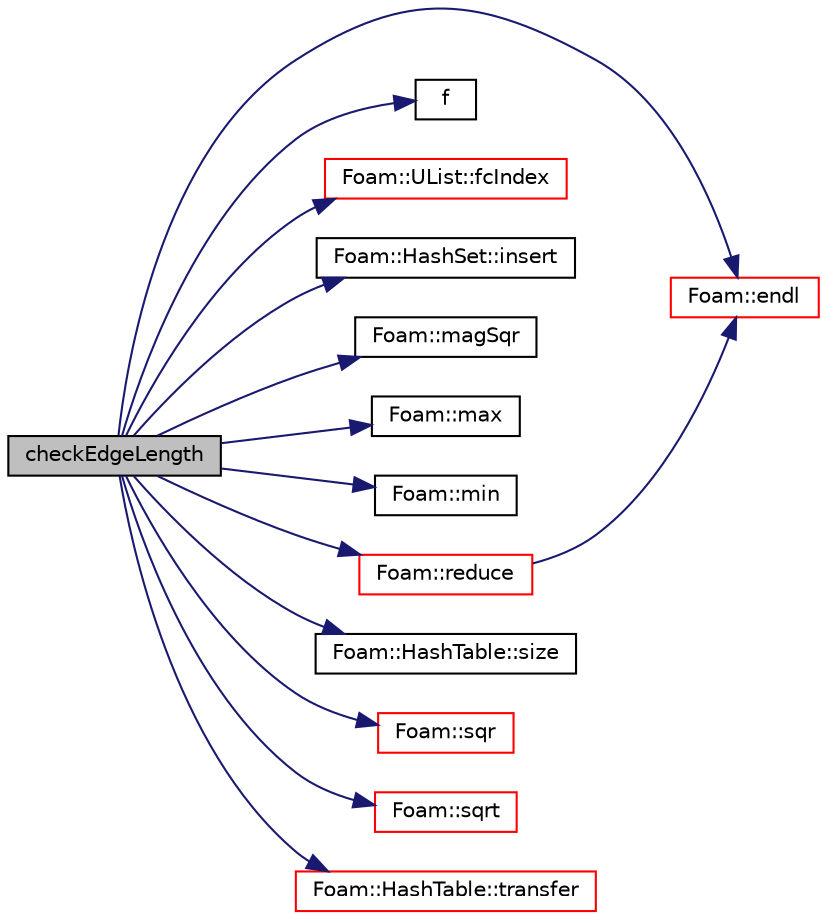 digraph "checkEdgeLength"
{
  bgcolor="transparent";
  edge [fontname="Helvetica",fontsize="10",labelfontname="Helvetica",labelfontsize="10"];
  node [fontname="Helvetica",fontsize="10",shape=record];
  rankdir="LR";
  Node1 [label="checkEdgeLength",height=0.2,width=0.4,color="black", fillcolor="grey75", style="filled", fontcolor="black"];
  Node1 -> Node2 [color="midnightblue",fontsize="10",style="solid",fontname="Helvetica"];
  Node2 [label="Foam::endl",height=0.2,width=0.4,color="red",URL="$a10936.html#a2db8fe02a0d3909e9351bb4275b23ce4",tooltip="Add newline and flush stream. "];
  Node1 -> Node3 [color="midnightblue",fontsize="10",style="solid",fontname="Helvetica"];
  Node3 [label="f",height=0.2,width=0.4,color="black",URL="$a04068.html#a888be93833ac7a23170555c69c690288"];
  Node1 -> Node4 [color="midnightblue",fontsize="10",style="solid",fontname="Helvetica"];
  Node4 [label="Foam::UList::fcIndex",height=0.2,width=0.4,color="red",URL="$a02849.html#af4d05e19e6cdc80f0c7acd5bbe250f69",tooltip="Return the forward circular index, i.e. the next index. "];
  Node1 -> Node5 [color="midnightblue",fontsize="10",style="solid",fontname="Helvetica"];
  Node5 [label="Foam::HashSet::insert",height=0.2,width=0.4,color="black",URL="$a00999.html#a49f0753d9652681fc3a81f59951a0ad7",tooltip="Insert a new entry. "];
  Node1 -> Node6 [color="midnightblue",fontsize="10",style="solid",fontname="Helvetica"];
  Node6 [label="Foam::magSqr",height=0.2,width=0.4,color="black",URL="$a10936.html#ae6fff2c6981e6d9618aa5038e69def6e"];
  Node1 -> Node7 [color="midnightblue",fontsize="10",style="solid",fontname="Helvetica"];
  Node7 [label="Foam::max",height=0.2,width=0.4,color="black",URL="$a10936.html#ac993e906cf2774ae77e666bc24e81733"];
  Node1 -> Node8 [color="midnightblue",fontsize="10",style="solid",fontname="Helvetica"];
  Node8 [label="Foam::min",height=0.2,width=0.4,color="black",URL="$a10936.html#a253e112ad2d56d96230ff39ea7f442dc"];
  Node1 -> Node9 [color="midnightblue",fontsize="10",style="solid",fontname="Helvetica"];
  Node9 [label="Foam::reduce",height=0.2,width=0.4,color="red",URL="$a10936.html#a7ffd6af4acc2eb9ba72ee296b5ecda23"];
  Node9 -> Node2 [color="midnightblue",fontsize="10",style="solid",fontname="Helvetica"];
  Node1 -> Node10 [color="midnightblue",fontsize="10",style="solid",fontname="Helvetica"];
  Node10 [label="Foam::HashTable::size",height=0.2,width=0.4,color="black",URL="$a01001.html#a723361dc2020160f5492e8fe2d09fa44",tooltip="Return number of elements in table. "];
  Node1 -> Node11 [color="midnightblue",fontsize="10",style="solid",fontname="Helvetica"];
  Node11 [label="Foam::sqr",height=0.2,width=0.4,color="red",URL="$a10936.html#a277dc11c581d53826ab5090b08f3b17b"];
  Node1 -> Node12 [color="midnightblue",fontsize="10",style="solid",fontname="Helvetica"];
  Node12 [label="Foam::sqrt",height=0.2,width=0.4,color="red",URL="$a10936.html#a8616bd62eebf2342a80222fecb1bda71"];
  Node1 -> Node13 [color="midnightblue",fontsize="10",style="solid",fontname="Helvetica"];
  Node13 [label="Foam::HashTable::transfer",height=0.2,width=0.4,color="red",URL="$a01001.html#a26883d0cdd71dc6200b11fa35ef0c0e4",tooltip="Transfer the contents of the argument table into this table. "];
}
